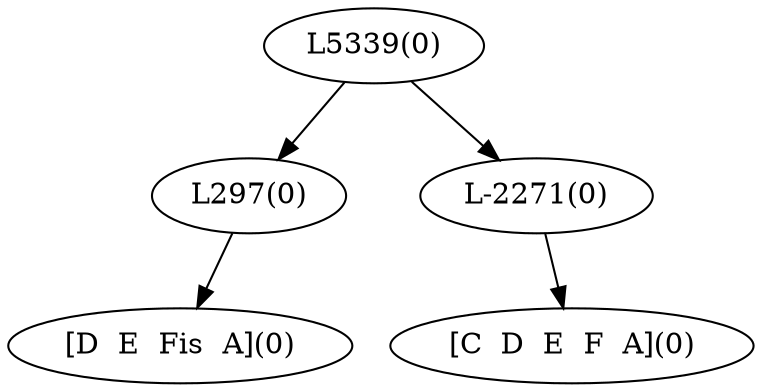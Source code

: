 digraph sample{
"L297(0)"->"[D  E  Fis  A](0)"
"L-2271(0)"->"[C  D  E  F  A](0)"
"L5339(0)"->"L297(0)"
"L5339(0)"->"L-2271(0)"
{rank = min; "L5339(0)"}
{rank = same; "L297(0)"; "L-2271(0)";}
{rank = max; "[C  D  E  F  A](0)"; "[D  E  Fis  A](0)";}
}